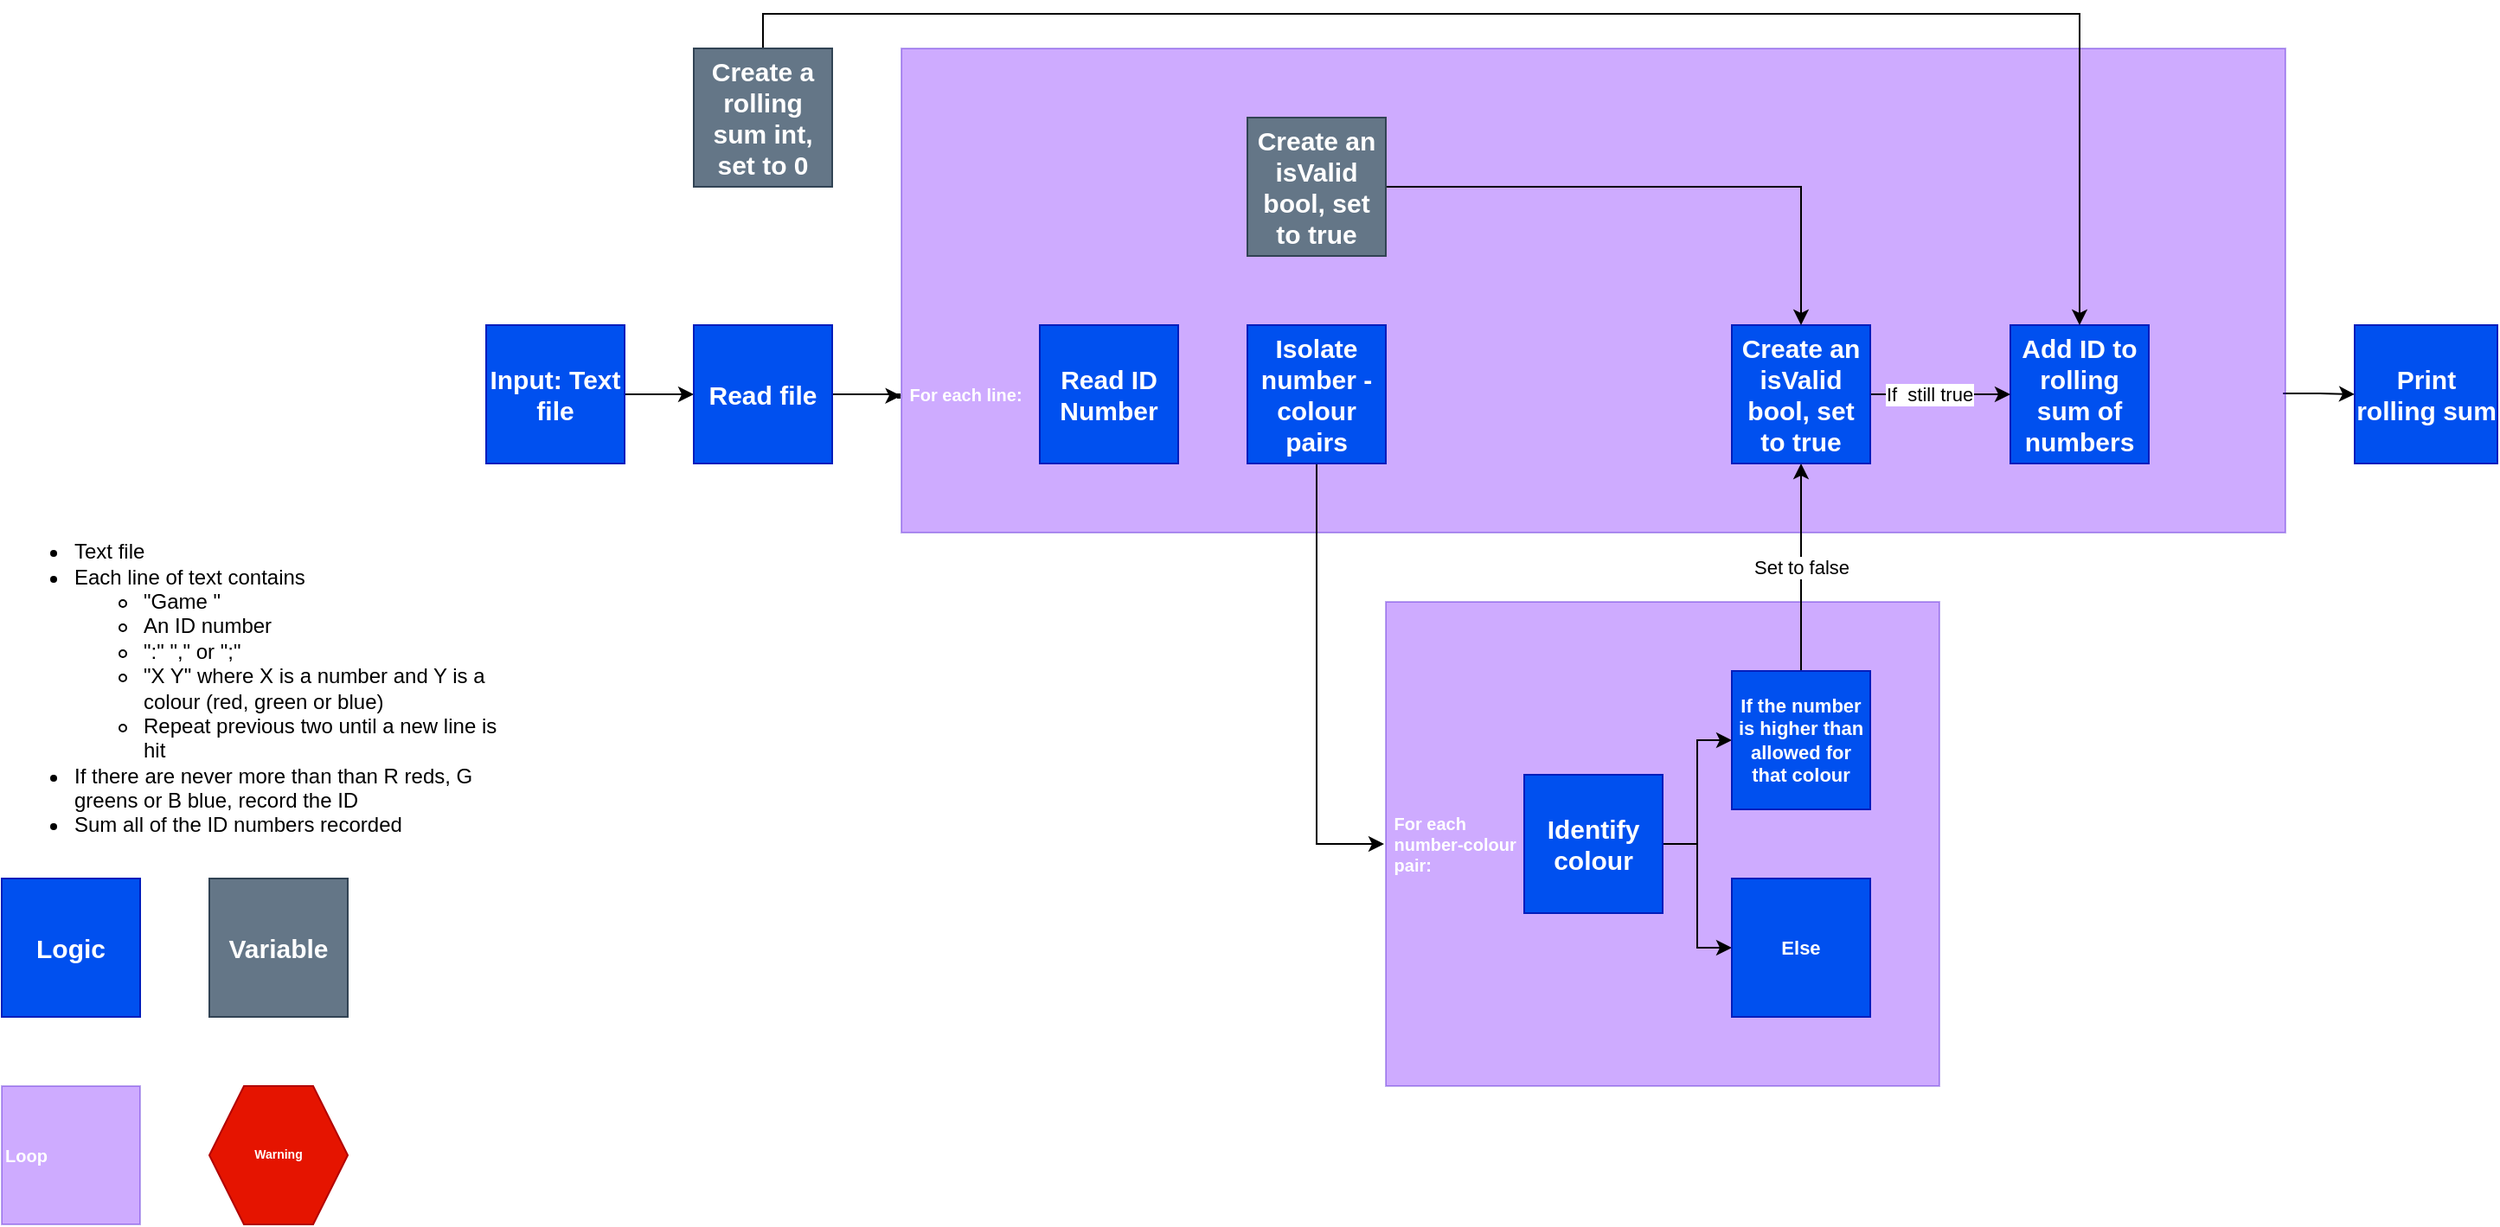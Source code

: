 <mxfile version="22.0.0" type="device">
  <diagram name="Page-1" id="vqjAzrfxEGKw4viCECDy">
    <mxGraphModel dx="989" dy="1746" grid="1" gridSize="10" guides="1" tooltips="1" connect="1" arrows="1" fold="1" page="1" pageScale="1" pageWidth="827" pageHeight="1169" math="0" shadow="0">
      <root>
        <mxCell id="0" />
        <mxCell id="1" parent="0" />
        <mxCell id="XqE2a7MelFlq-JSurqiv-17" value="&amp;nbsp;For each &lt;br&gt;&amp;nbsp;number-colour &lt;br&gt;&amp;nbsp;pair:" style="rounded=0;whiteSpace=wrap;html=1;fillColor=#6a00ff;fontColor=#ffffff;strokeColor=#3700CC;fontSize=10;fontStyle=1;align=left;opacity=33;perimeterSpacing=1;strokeWidth=1;" vertex="1" parent="1">
          <mxGeometry x="840" y="240" width="320" height="280" as="geometry" />
        </mxCell>
        <mxCell id="XqE2a7MelFlq-JSurqiv-1" style="edgeStyle=orthogonalEdgeStyle;rounded=0;orthogonalLoop=1;jettySize=auto;html=1;exitX=1;exitY=0.5;exitDx=0;exitDy=0;entryX=0;entryY=0.5;entryDx=0;entryDy=0;" edge="1" parent="1" source="XqE2a7MelFlq-JSurqiv-2" target="XqE2a7MelFlq-JSurqiv-5">
          <mxGeometry relative="1" as="geometry" />
        </mxCell>
        <mxCell id="XqE2a7MelFlq-JSurqiv-2" value="Input: Text file" style="rounded=0;whiteSpace=wrap;html=1;fillColor=#0050ef;fontColor=#ffffff;strokeColor=#001DBC;fontSize=15;fontStyle=1" vertex="1" parent="1">
          <mxGeometry x="320" y="80" width="80" height="80" as="geometry" />
        </mxCell>
        <mxCell id="XqE2a7MelFlq-JSurqiv-3" value="&lt;div style=&quot;&quot;&gt;&lt;ul&gt;&lt;li&gt;&lt;span style=&quot;background-color: initial;&quot;&gt;Text file&lt;/span&gt;&lt;/li&gt;&lt;li&gt;Each line of text contains&amp;nbsp;&lt;/li&gt;&lt;ul&gt;&lt;li&gt;&quot;Game &quot;&lt;/li&gt;&lt;li&gt;An ID number&lt;/li&gt;&lt;li&gt;&quot;:&quot; &quot;,&quot; or &quot;;&quot;&lt;/li&gt;&lt;li&gt;&quot;X Y&quot; where X is a number and Y is a colour (red, green or blue)&lt;/li&gt;&lt;li&gt;Repeat previous two until a new line is hit&lt;/li&gt;&lt;/ul&gt;&lt;li&gt;If there are never more than than R reds, G greens or B blue, record the ID&amp;nbsp;&lt;/li&gt;&lt;li&gt;Sum all of the ID numbers recorded&lt;/li&gt;&lt;/ul&gt;&lt;/div&gt;" style="text;html=1;strokeColor=none;fillColor=none;align=left;verticalAlign=middle;whiteSpace=wrap;rounded=0;" vertex="1" parent="1">
          <mxGeometry x="40" y="200" width="300" height="180" as="geometry" />
        </mxCell>
        <mxCell id="XqE2a7MelFlq-JSurqiv-4" style="edgeStyle=orthogonalEdgeStyle;rounded=0;orthogonalLoop=1;jettySize=auto;html=1;exitX=1;exitY=0.5;exitDx=0;exitDy=0;entryX=0.001;entryY=0.716;entryDx=0;entryDy=0;entryPerimeter=0;" edge="1" parent="1" source="XqE2a7MelFlq-JSurqiv-5" target="XqE2a7MelFlq-JSurqiv-7">
          <mxGeometry relative="1" as="geometry">
            <Array as="points">
              <mxPoint x="559" y="120" />
              <mxPoint x="559" y="122" />
              <mxPoint x="558" y="122" />
              <mxPoint x="558" y="121" />
            </Array>
          </mxGeometry>
        </mxCell>
        <mxCell id="XqE2a7MelFlq-JSurqiv-5" value="Read file" style="rounded=0;whiteSpace=wrap;html=1;fillColor=#0050ef;fontColor=#ffffff;strokeColor=#001DBC;fontSize=15;fontStyle=1" vertex="1" parent="1">
          <mxGeometry x="440" y="80" width="80" height="80" as="geometry" />
        </mxCell>
        <mxCell id="XqE2a7MelFlq-JSurqiv-6" value="" style="edgeStyle=orthogonalEdgeStyle;rounded=0;orthogonalLoop=1;jettySize=auto;html=1;exitX=0.997;exitY=0.711;exitDx=0;exitDy=0;exitPerimeter=0;" edge="1" parent="1" source="XqE2a7MelFlq-JSurqiv-7" target="XqE2a7MelFlq-JSurqiv-13">
          <mxGeometry relative="1" as="geometry">
            <mxPoint x="1321" y="120" as="sourcePoint" />
          </mxGeometry>
        </mxCell>
        <mxCell id="XqE2a7MelFlq-JSurqiv-7" value="&lt;br&gt;&lt;br&gt;&lt;br&gt;&lt;br&gt;&lt;br&gt;&lt;br&gt;&lt;br&gt;&lt;br&gt;&lt;br&gt;&lt;br&gt;&amp;nbsp;For each line:" style="rounded=0;whiteSpace=wrap;html=1;fillColor=#6a00ff;fontColor=#ffffff;strokeColor=#3700CC;fontSize=10;fontStyle=1;align=left;opacity=33;perimeterSpacing=1;strokeWidth=1;" vertex="1" parent="1">
          <mxGeometry x="560" y="-80" width="800" height="280" as="geometry" />
        </mxCell>
        <mxCell id="XqE2a7MelFlq-JSurqiv-9" value="Read ID Number" style="rounded=0;whiteSpace=wrap;html=1;fillColor=#0050ef;fontColor=#ffffff;strokeColor=#001DBC;fontSize=15;fontStyle=1" vertex="1" parent="1">
          <mxGeometry x="640" y="80" width="80" height="80" as="geometry" />
        </mxCell>
        <mxCell id="XqE2a7MelFlq-JSurqiv-12" value="Add ID to&lt;br&gt;rolling sum of numbers" style="rounded=0;whiteSpace=wrap;html=1;fillColor=#0050ef;fontColor=#ffffff;strokeColor=#001DBC;fontSize=15;fontStyle=1" vertex="1" parent="1">
          <mxGeometry x="1201" y="80" width="80" height="80" as="geometry" />
        </mxCell>
        <mxCell id="XqE2a7MelFlq-JSurqiv-13" value="Print rolling sum" style="rounded=0;whiteSpace=wrap;html=1;fillColor=#0050ef;fontColor=#ffffff;strokeColor=#001DBC;fontSize=15;fontStyle=1" vertex="1" parent="1">
          <mxGeometry x="1400" y="80" width="82.5" height="80" as="geometry" />
        </mxCell>
        <mxCell id="XqE2a7MelFlq-JSurqiv-22" style="edgeStyle=orthogonalEdgeStyle;rounded=0;orthogonalLoop=1;jettySize=auto;html=1;exitX=0.5;exitY=1;exitDx=0;exitDy=0;entryX=0;entryY=0.5;entryDx=0;entryDy=0;" edge="1" parent="1" source="XqE2a7MelFlq-JSurqiv-15" target="XqE2a7MelFlq-JSurqiv-17">
          <mxGeometry relative="1" as="geometry" />
        </mxCell>
        <mxCell id="XqE2a7MelFlq-JSurqiv-15" value="Isolate number - colour pairs" style="rounded=0;whiteSpace=wrap;html=1;fillColor=#0050ef;fontColor=#ffffff;strokeColor=#001DBC;fontSize=15;fontStyle=1" vertex="1" parent="1">
          <mxGeometry x="760" y="80" width="80" height="80" as="geometry" />
        </mxCell>
        <mxCell id="XqE2a7MelFlq-JSurqiv-23" style="edgeStyle=orthogonalEdgeStyle;rounded=0;orthogonalLoop=1;jettySize=auto;html=1;exitX=1;exitY=0.5;exitDx=0;exitDy=0;entryX=0;entryY=0.5;entryDx=0;entryDy=0;" edge="1" parent="1" source="XqE2a7MelFlq-JSurqiv-16" target="XqE2a7MelFlq-JSurqiv-18">
          <mxGeometry relative="1" as="geometry" />
        </mxCell>
        <mxCell id="XqE2a7MelFlq-JSurqiv-25" style="edgeStyle=orthogonalEdgeStyle;rounded=0;orthogonalLoop=1;jettySize=auto;html=1;exitX=1;exitY=0.5;exitDx=0;exitDy=0;entryX=0;entryY=0.5;entryDx=0;entryDy=0;" edge="1" parent="1" source="XqE2a7MelFlq-JSurqiv-16" target="XqE2a7MelFlq-JSurqiv-24">
          <mxGeometry relative="1" as="geometry" />
        </mxCell>
        <mxCell id="XqE2a7MelFlq-JSurqiv-16" value="Identify colour" style="rounded=0;whiteSpace=wrap;html=1;fillColor=#0050ef;fontColor=#ffffff;strokeColor=#001DBC;fontSize=15;fontStyle=1" vertex="1" parent="1">
          <mxGeometry x="920" y="340" width="80" height="80" as="geometry" />
        </mxCell>
        <mxCell id="XqE2a7MelFlq-JSurqiv-21" value="Set to false" style="edgeStyle=orthogonalEdgeStyle;rounded=0;orthogonalLoop=1;jettySize=auto;html=1;exitX=0.5;exitY=0;exitDx=0;exitDy=0;entryX=0.5;entryY=1;entryDx=0;entryDy=0;" edge="1" parent="1" source="XqE2a7MelFlq-JSurqiv-18" target="XqE2a7MelFlq-JSurqiv-20">
          <mxGeometry relative="1" as="geometry" />
        </mxCell>
        <mxCell id="XqE2a7MelFlq-JSurqiv-18" value="If the number is higher than allowed for that colour" style="rounded=0;whiteSpace=wrap;html=1;fillColor=#0050ef;fontColor=#ffffff;strokeColor=#001DBC;fontSize=11;fontStyle=1" vertex="1" parent="1">
          <mxGeometry x="1040" y="280" width="80" height="80" as="geometry" />
        </mxCell>
        <mxCell id="XqE2a7MelFlq-JSurqiv-26" value="If&amp;nbsp; still true" style="edgeStyle=orthogonalEdgeStyle;rounded=0;orthogonalLoop=1;jettySize=auto;html=1;exitX=1;exitY=0.5;exitDx=0;exitDy=0;" edge="1" parent="1" source="XqE2a7MelFlq-JSurqiv-20" target="XqE2a7MelFlq-JSurqiv-12">
          <mxGeometry x="-0.17" relative="1" as="geometry">
            <mxPoint x="1240" y="120" as="targetPoint" />
            <mxPoint as="offset" />
          </mxGeometry>
        </mxCell>
        <mxCell id="XqE2a7MelFlq-JSurqiv-20" value="Create an isValid bool, set to true" style="rounded=0;whiteSpace=wrap;html=1;fillColor=#0050ef;fontColor=#ffffff;strokeColor=#001DBC;fontSize=15;fontStyle=1" vertex="1" parent="1">
          <mxGeometry x="1040" y="80" width="80" height="80" as="geometry" />
        </mxCell>
        <mxCell id="XqE2a7MelFlq-JSurqiv-24" value="Else" style="rounded=0;whiteSpace=wrap;html=1;fillColor=#0050ef;fontColor=#ffffff;strokeColor=#001DBC;fontSize=11;fontStyle=1" vertex="1" parent="1">
          <mxGeometry x="1040" y="400" width="80" height="80" as="geometry" />
        </mxCell>
        <mxCell id="XqE2a7MelFlq-JSurqiv-29" style="edgeStyle=orthogonalEdgeStyle;rounded=0;orthogonalLoop=1;jettySize=auto;html=1;exitX=0.5;exitY=0;exitDx=0;exitDy=0;entryX=0.5;entryY=0;entryDx=0;entryDy=0;" edge="1" parent="1" source="XqE2a7MelFlq-JSurqiv-27" target="XqE2a7MelFlq-JSurqiv-12">
          <mxGeometry relative="1" as="geometry" />
        </mxCell>
        <mxCell id="XqE2a7MelFlq-JSurqiv-27" value="Create a rolling sum int, set to 0" style="rounded=0;whiteSpace=wrap;html=1;fillColor=#647687;fontColor=#ffffff;strokeColor=#314354;fontSize=15;fontStyle=1" vertex="1" parent="1">
          <mxGeometry x="440" y="-80" width="80" height="80" as="geometry" />
        </mxCell>
        <mxCell id="XqE2a7MelFlq-JSurqiv-30" style="edgeStyle=orthogonalEdgeStyle;rounded=0;orthogonalLoop=1;jettySize=auto;html=1;exitX=1;exitY=0.5;exitDx=0;exitDy=0;entryX=0.5;entryY=0;entryDx=0;entryDy=0;" edge="1" parent="1" source="XqE2a7MelFlq-JSurqiv-28" target="XqE2a7MelFlq-JSurqiv-20">
          <mxGeometry relative="1" as="geometry" />
        </mxCell>
        <mxCell id="XqE2a7MelFlq-JSurqiv-28" value="Create an isValid bool, set to true" style="rounded=0;whiteSpace=wrap;html=1;fillColor=#647687;fontColor=#ffffff;strokeColor=#314354;fontSize=15;fontStyle=1" vertex="1" parent="1">
          <mxGeometry x="760" y="-40" width="80" height="80" as="geometry" />
        </mxCell>
        <mxCell id="XqE2a7MelFlq-JSurqiv-31" value="Logic" style="rounded=0;whiteSpace=wrap;html=1;fillColor=#0050ef;fontColor=#ffffff;strokeColor=#001DBC;fontSize=15;fontStyle=1" vertex="1" parent="1">
          <mxGeometry x="40" y="400" width="80" height="80" as="geometry" />
        </mxCell>
        <mxCell id="XqE2a7MelFlq-JSurqiv-32" value="Variable" style="rounded=0;whiteSpace=wrap;html=1;fillColor=#647687;fontColor=#ffffff;strokeColor=#314354;fontSize=15;fontStyle=1" vertex="1" parent="1">
          <mxGeometry x="160" y="400" width="80" height="80" as="geometry" />
        </mxCell>
        <mxCell id="XqE2a7MelFlq-JSurqiv-33" value="Loop" style="rounded=0;whiteSpace=wrap;html=1;fillColor=#6a00ff;fontColor=#ffffff;strokeColor=#3700CC;fontSize=10;fontStyle=1;align=left;opacity=33;perimeterSpacing=1;strokeWidth=1;" vertex="1" parent="1">
          <mxGeometry x="40" y="520" width="80" height="80" as="geometry" />
        </mxCell>
        <mxCell id="XqE2a7MelFlq-JSurqiv-34" value="Warning" style="shape=hexagon;perimeter=hexagonPerimeter2;whiteSpace=wrap;html=1;fixedSize=1;fillColor=#e51400;fontColor=#ffffff;strokeColor=#B20000;fontStyle=1;fontSize=7;" vertex="1" parent="1">
          <mxGeometry x="160" y="520" width="80" height="80" as="geometry" />
        </mxCell>
      </root>
    </mxGraphModel>
  </diagram>
</mxfile>
